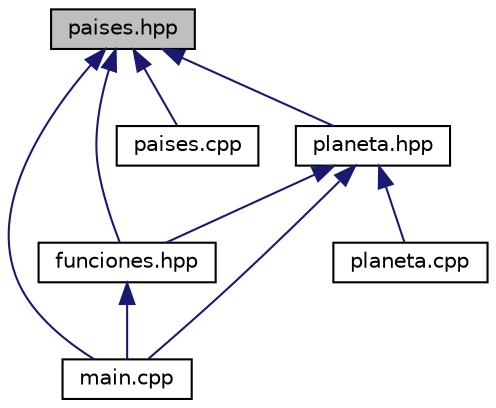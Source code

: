 digraph "paises.hpp"
{
 // LATEX_PDF_SIZE
  edge [fontname="Helvetica",fontsize="10",labelfontname="Helvetica",labelfontsize="10"];
  node [fontname="Helvetica",fontsize="10",shape=record];
  Node1 [label="paises.hpp",height=0.2,width=0.4,color="black", fillcolor="grey75", style="filled", fontcolor="black",tooltip="Se realizan las declaraciones de las diferentes clases relacionadas con países, sus métdos y atributo..."];
  Node1 -> Node2 [dir="back",color="midnightblue",fontsize="10",style="solid",fontname="Helvetica"];
  Node2 [label="funciones.hpp",height=0.2,width=0.4,color="black", fillcolor="white", style="filled",URL="$funciones_8hpp.html",tooltip="Se realizan las definiciones de las funciones utilizadas en el programa."];
  Node2 -> Node3 [dir="back",color="midnightblue",fontsize="10",style="solid",fontname="Helvetica"];
  Node3 [label="main.cpp",height=0.2,width=0.4,color="black", fillcolor="white", style="filled",URL="$main_8cpp.html",tooltip="En este archivo se definen las variables necesarias para el funcionamiento principal del programa y s..."];
  Node1 -> Node3 [dir="back",color="midnightblue",fontsize="10",style="solid",fontname="Helvetica"];
  Node1 -> Node4 [dir="back",color="midnightblue",fontsize="10",style="solid",fontname="Helvetica"];
  Node4 [label="paises.cpp",height=0.2,width=0.4,color="black", fillcolor="white", style="filled",URL="$paises_8cpp.html",tooltip="Se realizan las definiciones de las diferentes clases relacionadas con países, sus métdos y atributos..."];
  Node1 -> Node5 [dir="back",color="midnightblue",fontsize="10",style="solid",fontname="Helvetica"];
  Node5 [label="planeta.hpp",height=0.2,width=0.4,color="black", fillcolor="white", style="filled",URL="$planeta_8hpp.html",tooltip="Se realizan las declaraciones de la clase Planeta, sus métdos y atributos."];
  Node5 -> Node2 [dir="back",color="midnightblue",fontsize="10",style="solid",fontname="Helvetica"];
  Node5 -> Node3 [dir="back",color="midnightblue",fontsize="10",style="solid",fontname="Helvetica"];
  Node5 -> Node6 [dir="back",color="midnightblue",fontsize="10",style="solid",fontname="Helvetica"];
  Node6 [label="planeta.cpp",height=0.2,width=0.4,color="black", fillcolor="white", style="filled",URL="$planeta_8cpp.html",tooltip="Se realizan las definiciones de la clase Planeta, sus métdos y atributos."];
}
